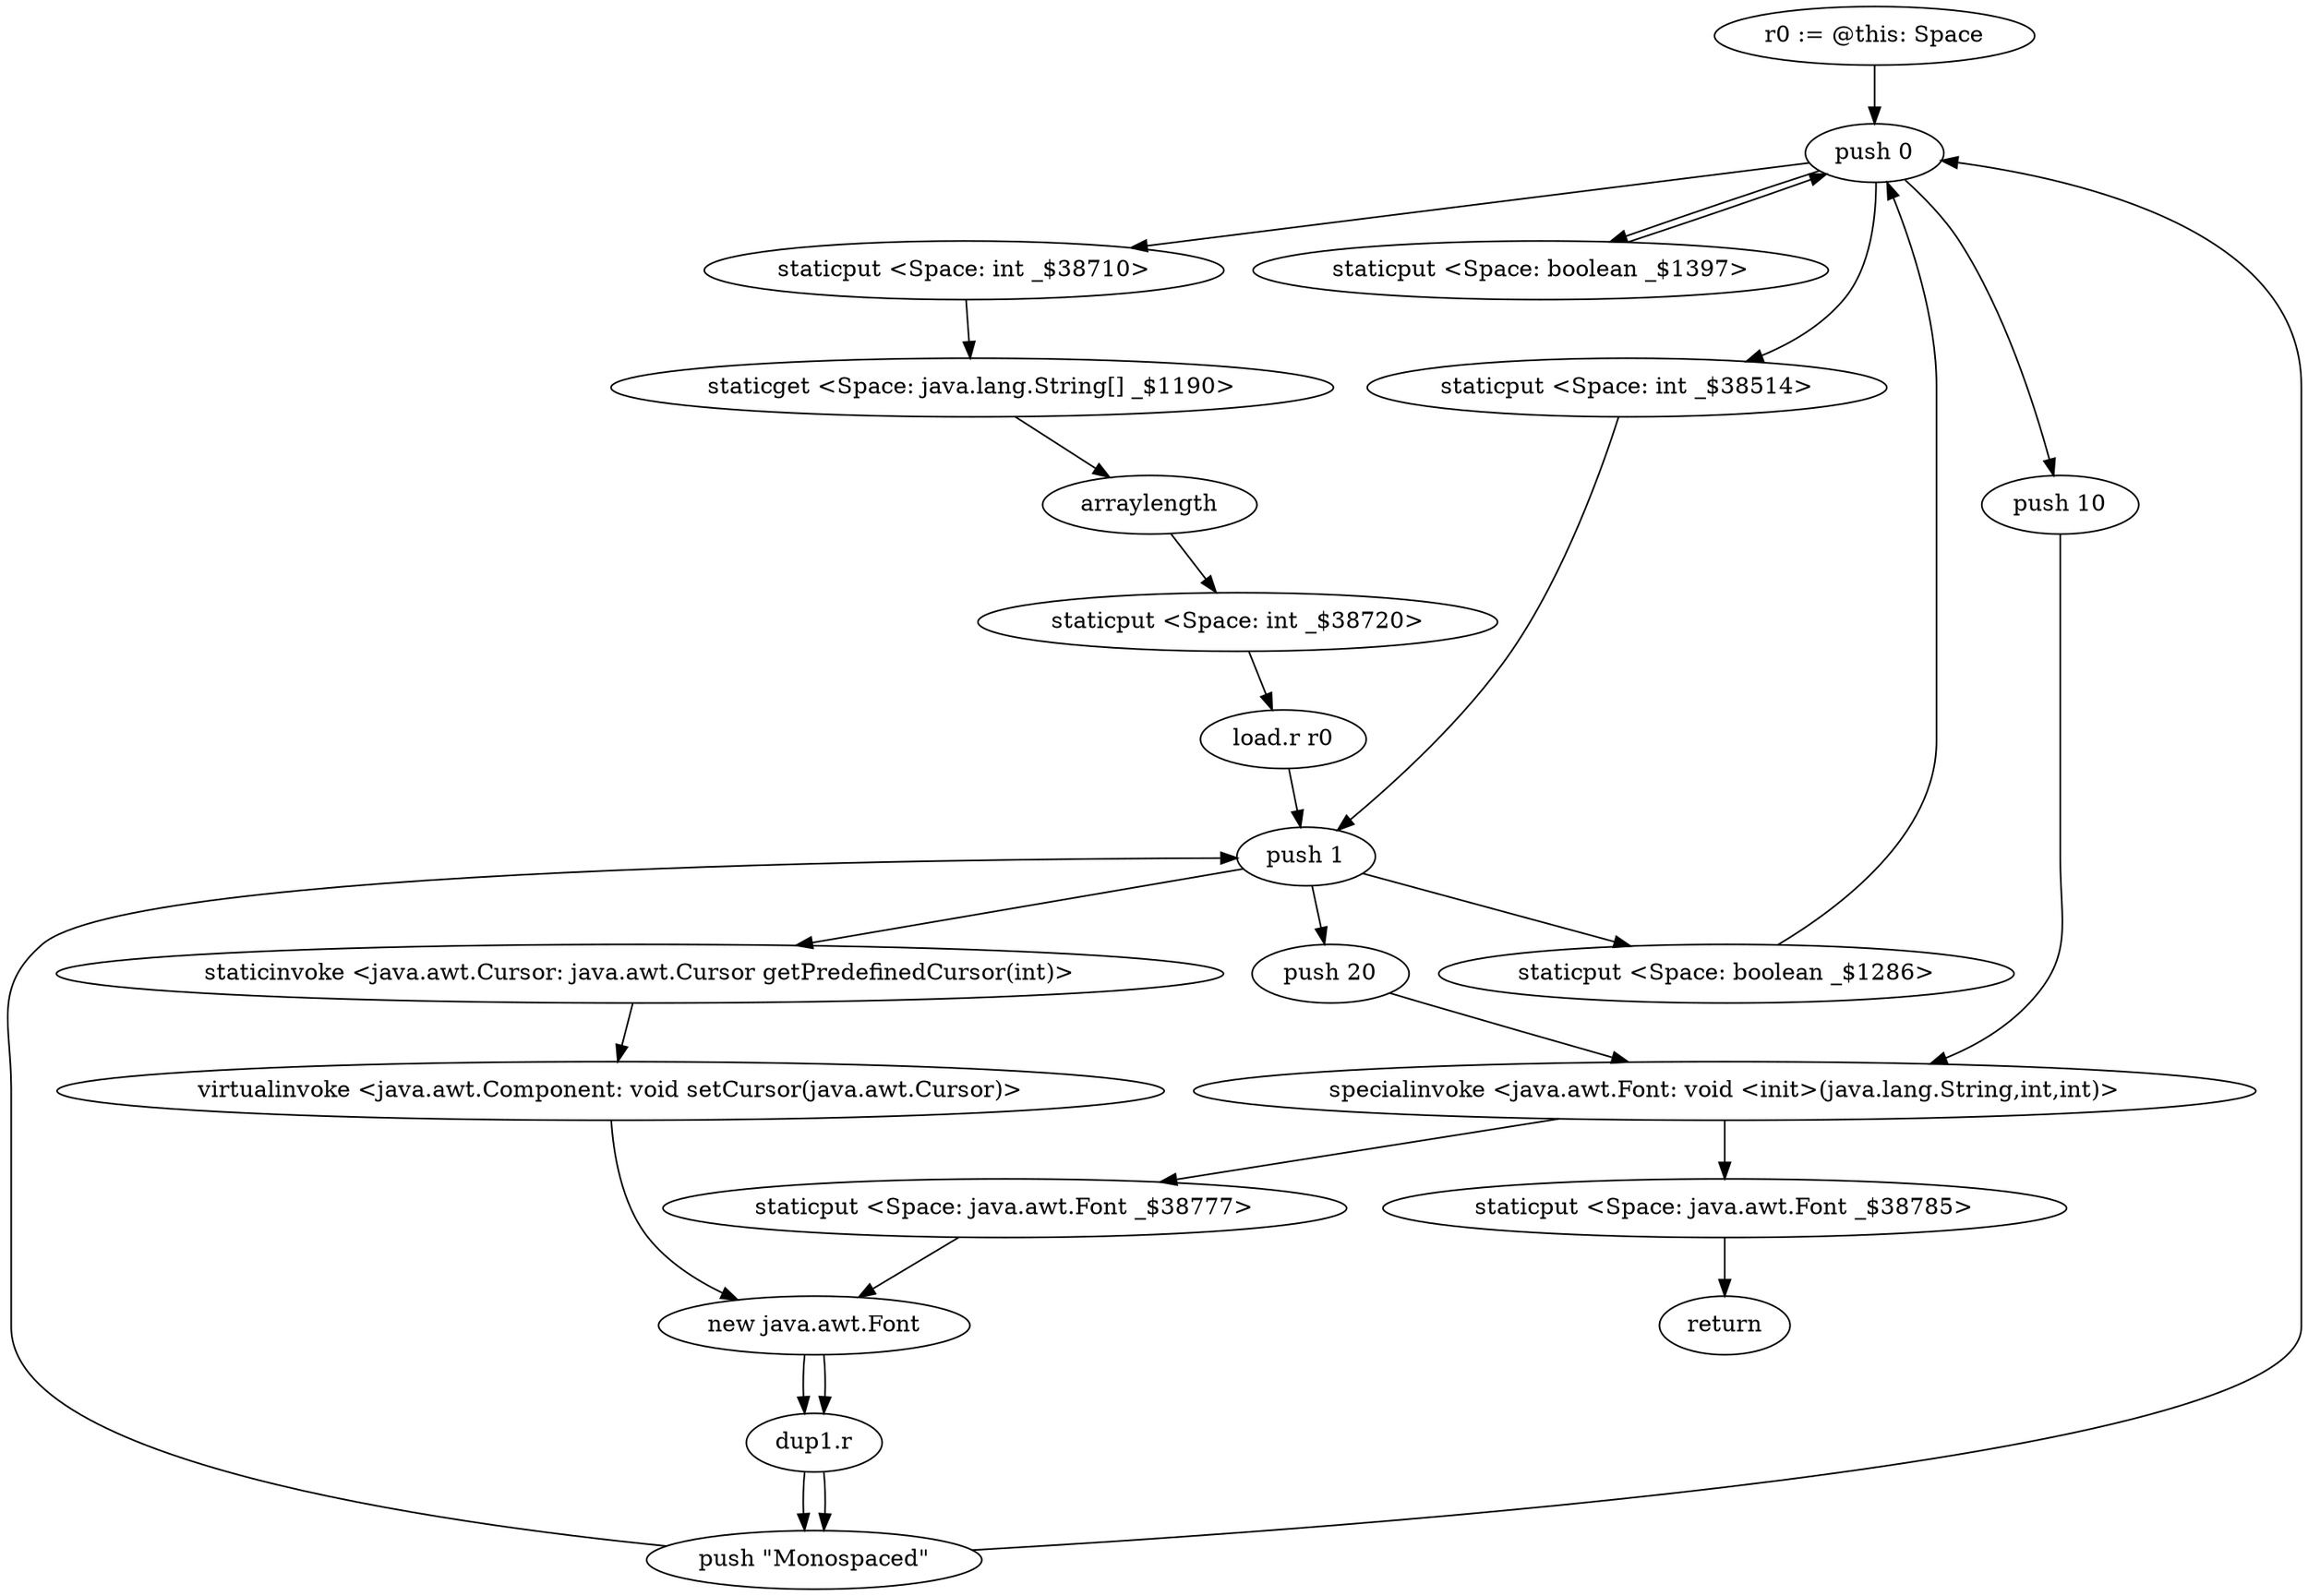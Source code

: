 digraph "" {
    "r0 := @this: Space"
    "push 0"
    "r0 := @this: Space"->"push 0";
    "staticput <Space: int _$38514>"
    "push 0"->"staticput <Space: int _$38514>";
    "push 1"
    "staticput <Space: int _$38514>"->"push 1";
    "staticput <Space: boolean _$1286>"
    "push 1"->"staticput <Space: boolean _$1286>";
    "staticput <Space: boolean _$1286>"->"push 0";
    "staticput <Space: boolean _$1397>"
    "push 0"->"staticput <Space: boolean _$1397>";
    "staticput <Space: boolean _$1397>"->"push 0";
    "staticput <Space: int _$38710>"
    "push 0"->"staticput <Space: int _$38710>";
    "staticget <Space: java.lang.String[] _$1190>"
    "staticput <Space: int _$38710>"->"staticget <Space: java.lang.String[] _$1190>";
    "arraylength"
    "staticget <Space: java.lang.String[] _$1190>"->"arraylength";
    "staticput <Space: int _$38720>"
    "arraylength"->"staticput <Space: int _$38720>";
    "load.r r0"
    "staticput <Space: int _$38720>"->"load.r r0";
    "load.r r0"->"push 1";
    "staticinvoke <java.awt.Cursor: java.awt.Cursor getPredefinedCursor(int)>"
    "push 1"->"staticinvoke <java.awt.Cursor: java.awt.Cursor getPredefinedCursor(int)>";
    "virtualinvoke <java.awt.Component: void setCursor(java.awt.Cursor)>"
    "staticinvoke <java.awt.Cursor: java.awt.Cursor getPredefinedCursor(int)>"->"virtualinvoke <java.awt.Component: void setCursor(java.awt.Cursor)>";
    "new java.awt.Font"
    "virtualinvoke <java.awt.Component: void setCursor(java.awt.Cursor)>"->"new java.awt.Font";
    "dup1.r"
    "new java.awt.Font"->"dup1.r";
    "push \"Monospaced\""
    "dup1.r"->"push \"Monospaced\"";
    "push \"Monospaced\""->"push 0";
    "push 10"
    "push 0"->"push 10";
    "specialinvoke <java.awt.Font: void <init>(java.lang.String,int,int)>"
    "push 10"->"specialinvoke <java.awt.Font: void <init>(java.lang.String,int,int)>";
    "staticput <Space: java.awt.Font _$38777>"
    "specialinvoke <java.awt.Font: void <init>(java.lang.String,int,int)>"->"staticput <Space: java.awt.Font _$38777>";
    "staticput <Space: java.awt.Font _$38777>"->"new java.awt.Font";
    "new java.awt.Font"->"dup1.r";
    "dup1.r"->"push \"Monospaced\"";
    "push \"Monospaced\""->"push 1";
    "push 20"
    "push 1"->"push 20";
    "push 20"->"specialinvoke <java.awt.Font: void <init>(java.lang.String,int,int)>";
    "staticput <Space: java.awt.Font _$38785>"
    "specialinvoke <java.awt.Font: void <init>(java.lang.String,int,int)>"->"staticput <Space: java.awt.Font _$38785>";
    "return"
    "staticput <Space: java.awt.Font _$38785>"->"return";
}
